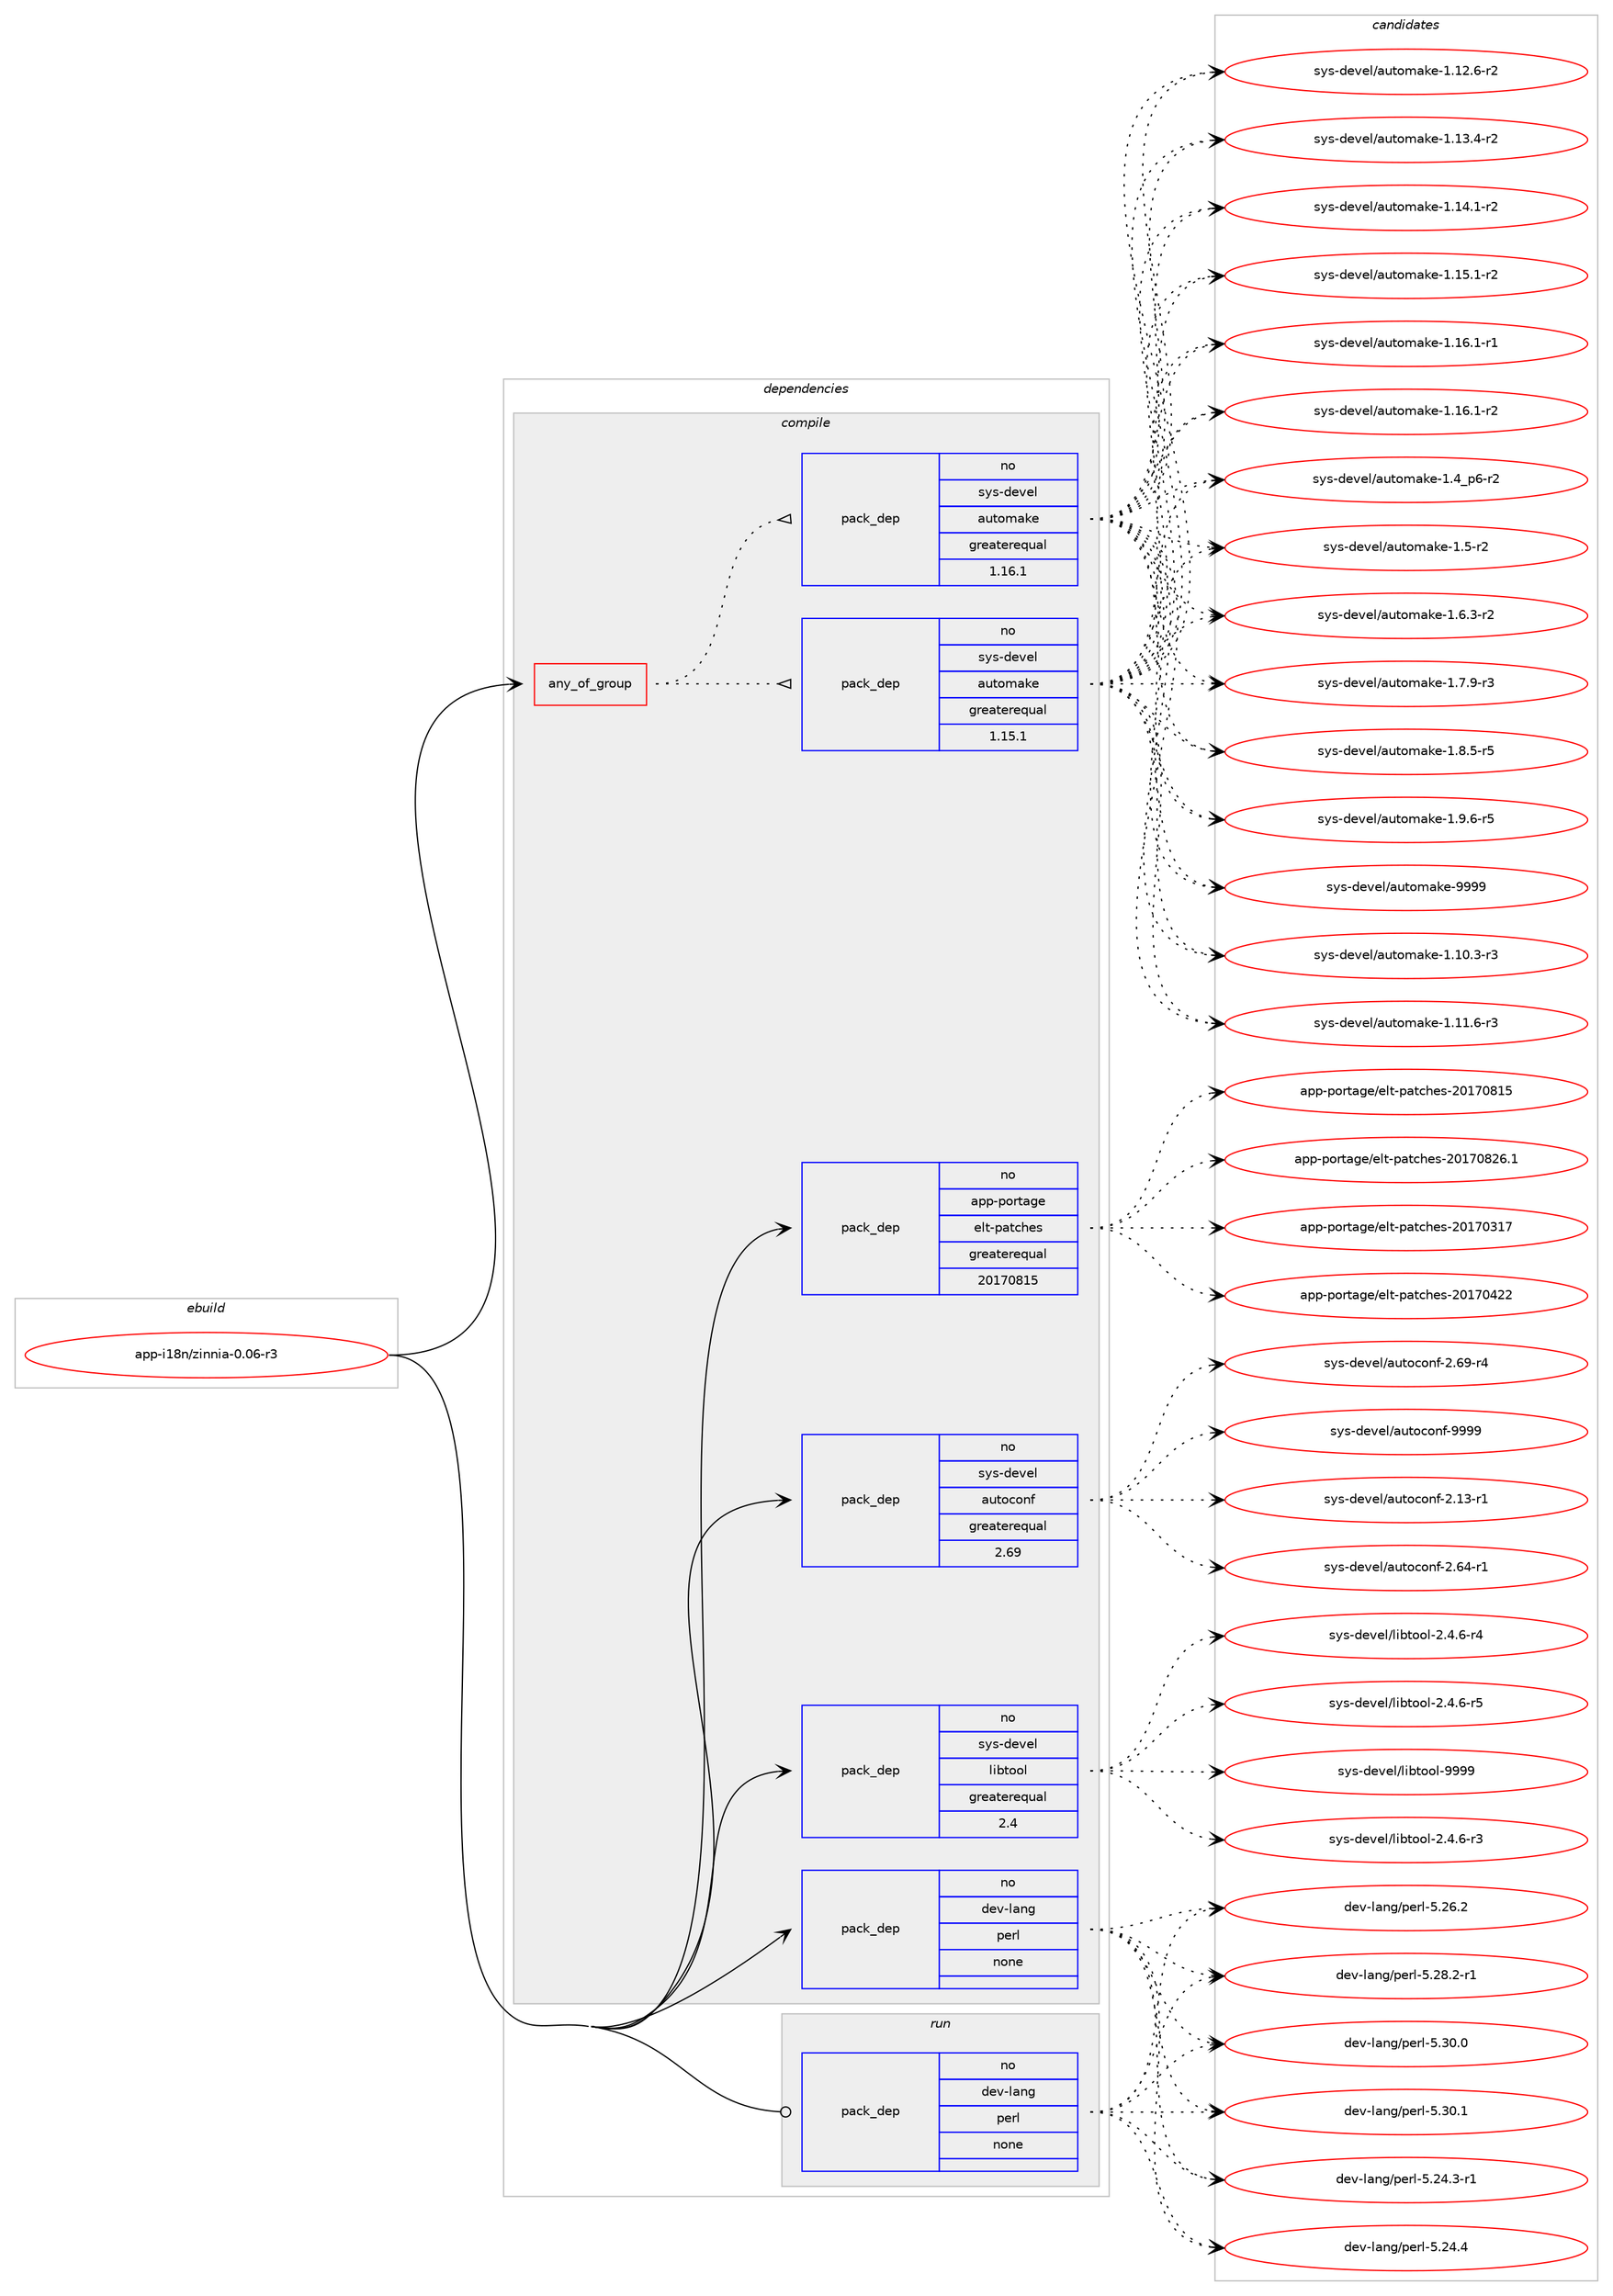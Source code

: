 digraph prolog {

# *************
# Graph options
# *************

newrank=true;
concentrate=true;
compound=true;
graph [rankdir=LR,fontname=Helvetica,fontsize=10,ranksep=1.5];#, ranksep=2.5, nodesep=0.2];
edge  [arrowhead=vee];
node  [fontname=Helvetica,fontsize=10];

# **********
# The ebuild
# **********

subgraph cluster_leftcol {
color=gray;
rank=same;
label=<<i>ebuild</i>>;
id [label="app-i18n/zinnia-0.06-r3", color=red, width=4, href="../app-i18n/zinnia-0.06-r3.svg"];
}

# ****************
# The dependencies
# ****************

subgraph cluster_midcol {
color=gray;
label=<<i>dependencies</i>>;
subgraph cluster_compile {
fillcolor="#eeeeee";
style=filled;
label=<<i>compile</i>>;
subgraph any8652 {
dependency496159 [label=<<TABLE BORDER="0" CELLBORDER="1" CELLSPACING="0" CELLPADDING="4"><TR><TD CELLPADDING="10">any_of_group</TD></TR></TABLE>>, shape=none, color=red];subgraph pack368627 {
dependency496160 [label=<<TABLE BORDER="0" CELLBORDER="1" CELLSPACING="0" CELLPADDING="4" WIDTH="220"><TR><TD ROWSPAN="6" CELLPADDING="30">pack_dep</TD></TR><TR><TD WIDTH="110">no</TD></TR><TR><TD>sys-devel</TD></TR><TR><TD>automake</TD></TR><TR><TD>greaterequal</TD></TR><TR><TD>1.16.1</TD></TR></TABLE>>, shape=none, color=blue];
}
dependency496159:e -> dependency496160:w [weight=20,style="dotted",arrowhead="oinv"];
subgraph pack368628 {
dependency496161 [label=<<TABLE BORDER="0" CELLBORDER="1" CELLSPACING="0" CELLPADDING="4" WIDTH="220"><TR><TD ROWSPAN="6" CELLPADDING="30">pack_dep</TD></TR><TR><TD WIDTH="110">no</TD></TR><TR><TD>sys-devel</TD></TR><TR><TD>automake</TD></TR><TR><TD>greaterequal</TD></TR><TR><TD>1.15.1</TD></TR></TABLE>>, shape=none, color=blue];
}
dependency496159:e -> dependency496161:w [weight=20,style="dotted",arrowhead="oinv"];
}
id:e -> dependency496159:w [weight=20,style="solid",arrowhead="vee"];
subgraph pack368629 {
dependency496162 [label=<<TABLE BORDER="0" CELLBORDER="1" CELLSPACING="0" CELLPADDING="4" WIDTH="220"><TR><TD ROWSPAN="6" CELLPADDING="30">pack_dep</TD></TR><TR><TD WIDTH="110">no</TD></TR><TR><TD>app-portage</TD></TR><TR><TD>elt-patches</TD></TR><TR><TD>greaterequal</TD></TR><TR><TD>20170815</TD></TR></TABLE>>, shape=none, color=blue];
}
id:e -> dependency496162:w [weight=20,style="solid",arrowhead="vee"];
subgraph pack368630 {
dependency496163 [label=<<TABLE BORDER="0" CELLBORDER="1" CELLSPACING="0" CELLPADDING="4" WIDTH="220"><TR><TD ROWSPAN="6" CELLPADDING="30">pack_dep</TD></TR><TR><TD WIDTH="110">no</TD></TR><TR><TD>dev-lang</TD></TR><TR><TD>perl</TD></TR><TR><TD>none</TD></TR><TR><TD></TD></TR></TABLE>>, shape=none, color=blue];
}
id:e -> dependency496163:w [weight=20,style="solid",arrowhead="vee"];
subgraph pack368631 {
dependency496164 [label=<<TABLE BORDER="0" CELLBORDER="1" CELLSPACING="0" CELLPADDING="4" WIDTH="220"><TR><TD ROWSPAN="6" CELLPADDING="30">pack_dep</TD></TR><TR><TD WIDTH="110">no</TD></TR><TR><TD>sys-devel</TD></TR><TR><TD>autoconf</TD></TR><TR><TD>greaterequal</TD></TR><TR><TD>2.69</TD></TR></TABLE>>, shape=none, color=blue];
}
id:e -> dependency496164:w [weight=20,style="solid",arrowhead="vee"];
subgraph pack368632 {
dependency496165 [label=<<TABLE BORDER="0" CELLBORDER="1" CELLSPACING="0" CELLPADDING="4" WIDTH="220"><TR><TD ROWSPAN="6" CELLPADDING="30">pack_dep</TD></TR><TR><TD WIDTH="110">no</TD></TR><TR><TD>sys-devel</TD></TR><TR><TD>libtool</TD></TR><TR><TD>greaterequal</TD></TR><TR><TD>2.4</TD></TR></TABLE>>, shape=none, color=blue];
}
id:e -> dependency496165:w [weight=20,style="solid",arrowhead="vee"];
}
subgraph cluster_compileandrun {
fillcolor="#eeeeee";
style=filled;
label=<<i>compile and run</i>>;
}
subgraph cluster_run {
fillcolor="#eeeeee";
style=filled;
label=<<i>run</i>>;
subgraph pack368633 {
dependency496166 [label=<<TABLE BORDER="0" CELLBORDER="1" CELLSPACING="0" CELLPADDING="4" WIDTH="220"><TR><TD ROWSPAN="6" CELLPADDING="30">pack_dep</TD></TR><TR><TD WIDTH="110">no</TD></TR><TR><TD>dev-lang</TD></TR><TR><TD>perl</TD></TR><TR><TD>none</TD></TR><TR><TD></TD></TR></TABLE>>, shape=none, color=blue];
}
id:e -> dependency496166:w [weight=20,style="solid",arrowhead="odot"];
}
}

# **************
# The candidates
# **************

subgraph cluster_choices {
rank=same;
color=gray;
label=<<i>candidates</i>>;

subgraph choice368627 {
color=black;
nodesep=1;
choice11512111545100101118101108479711711611110997107101454946494846514511451 [label="sys-devel/automake-1.10.3-r3", color=red, width=4,href="../sys-devel/automake-1.10.3-r3.svg"];
choice11512111545100101118101108479711711611110997107101454946494946544511451 [label="sys-devel/automake-1.11.6-r3", color=red, width=4,href="../sys-devel/automake-1.11.6-r3.svg"];
choice11512111545100101118101108479711711611110997107101454946495046544511450 [label="sys-devel/automake-1.12.6-r2", color=red, width=4,href="../sys-devel/automake-1.12.6-r2.svg"];
choice11512111545100101118101108479711711611110997107101454946495146524511450 [label="sys-devel/automake-1.13.4-r2", color=red, width=4,href="../sys-devel/automake-1.13.4-r2.svg"];
choice11512111545100101118101108479711711611110997107101454946495246494511450 [label="sys-devel/automake-1.14.1-r2", color=red, width=4,href="../sys-devel/automake-1.14.1-r2.svg"];
choice11512111545100101118101108479711711611110997107101454946495346494511450 [label="sys-devel/automake-1.15.1-r2", color=red, width=4,href="../sys-devel/automake-1.15.1-r2.svg"];
choice11512111545100101118101108479711711611110997107101454946495446494511449 [label="sys-devel/automake-1.16.1-r1", color=red, width=4,href="../sys-devel/automake-1.16.1-r1.svg"];
choice11512111545100101118101108479711711611110997107101454946495446494511450 [label="sys-devel/automake-1.16.1-r2", color=red, width=4,href="../sys-devel/automake-1.16.1-r2.svg"];
choice115121115451001011181011084797117116111109971071014549465295112544511450 [label="sys-devel/automake-1.4_p6-r2", color=red, width=4,href="../sys-devel/automake-1.4_p6-r2.svg"];
choice11512111545100101118101108479711711611110997107101454946534511450 [label="sys-devel/automake-1.5-r2", color=red, width=4,href="../sys-devel/automake-1.5-r2.svg"];
choice115121115451001011181011084797117116111109971071014549465446514511450 [label="sys-devel/automake-1.6.3-r2", color=red, width=4,href="../sys-devel/automake-1.6.3-r2.svg"];
choice115121115451001011181011084797117116111109971071014549465546574511451 [label="sys-devel/automake-1.7.9-r3", color=red, width=4,href="../sys-devel/automake-1.7.9-r3.svg"];
choice115121115451001011181011084797117116111109971071014549465646534511453 [label="sys-devel/automake-1.8.5-r5", color=red, width=4,href="../sys-devel/automake-1.8.5-r5.svg"];
choice115121115451001011181011084797117116111109971071014549465746544511453 [label="sys-devel/automake-1.9.6-r5", color=red, width=4,href="../sys-devel/automake-1.9.6-r5.svg"];
choice115121115451001011181011084797117116111109971071014557575757 [label="sys-devel/automake-9999", color=red, width=4,href="../sys-devel/automake-9999.svg"];
dependency496160:e -> choice11512111545100101118101108479711711611110997107101454946494846514511451:w [style=dotted,weight="100"];
dependency496160:e -> choice11512111545100101118101108479711711611110997107101454946494946544511451:w [style=dotted,weight="100"];
dependency496160:e -> choice11512111545100101118101108479711711611110997107101454946495046544511450:w [style=dotted,weight="100"];
dependency496160:e -> choice11512111545100101118101108479711711611110997107101454946495146524511450:w [style=dotted,weight="100"];
dependency496160:e -> choice11512111545100101118101108479711711611110997107101454946495246494511450:w [style=dotted,weight="100"];
dependency496160:e -> choice11512111545100101118101108479711711611110997107101454946495346494511450:w [style=dotted,weight="100"];
dependency496160:e -> choice11512111545100101118101108479711711611110997107101454946495446494511449:w [style=dotted,weight="100"];
dependency496160:e -> choice11512111545100101118101108479711711611110997107101454946495446494511450:w [style=dotted,weight="100"];
dependency496160:e -> choice115121115451001011181011084797117116111109971071014549465295112544511450:w [style=dotted,weight="100"];
dependency496160:e -> choice11512111545100101118101108479711711611110997107101454946534511450:w [style=dotted,weight="100"];
dependency496160:e -> choice115121115451001011181011084797117116111109971071014549465446514511450:w [style=dotted,weight="100"];
dependency496160:e -> choice115121115451001011181011084797117116111109971071014549465546574511451:w [style=dotted,weight="100"];
dependency496160:e -> choice115121115451001011181011084797117116111109971071014549465646534511453:w [style=dotted,weight="100"];
dependency496160:e -> choice115121115451001011181011084797117116111109971071014549465746544511453:w [style=dotted,weight="100"];
dependency496160:e -> choice115121115451001011181011084797117116111109971071014557575757:w [style=dotted,weight="100"];
}
subgraph choice368628 {
color=black;
nodesep=1;
choice11512111545100101118101108479711711611110997107101454946494846514511451 [label="sys-devel/automake-1.10.3-r3", color=red, width=4,href="../sys-devel/automake-1.10.3-r3.svg"];
choice11512111545100101118101108479711711611110997107101454946494946544511451 [label="sys-devel/automake-1.11.6-r3", color=red, width=4,href="../sys-devel/automake-1.11.6-r3.svg"];
choice11512111545100101118101108479711711611110997107101454946495046544511450 [label="sys-devel/automake-1.12.6-r2", color=red, width=4,href="../sys-devel/automake-1.12.6-r2.svg"];
choice11512111545100101118101108479711711611110997107101454946495146524511450 [label="sys-devel/automake-1.13.4-r2", color=red, width=4,href="../sys-devel/automake-1.13.4-r2.svg"];
choice11512111545100101118101108479711711611110997107101454946495246494511450 [label="sys-devel/automake-1.14.1-r2", color=red, width=4,href="../sys-devel/automake-1.14.1-r2.svg"];
choice11512111545100101118101108479711711611110997107101454946495346494511450 [label="sys-devel/automake-1.15.1-r2", color=red, width=4,href="../sys-devel/automake-1.15.1-r2.svg"];
choice11512111545100101118101108479711711611110997107101454946495446494511449 [label="sys-devel/automake-1.16.1-r1", color=red, width=4,href="../sys-devel/automake-1.16.1-r1.svg"];
choice11512111545100101118101108479711711611110997107101454946495446494511450 [label="sys-devel/automake-1.16.1-r2", color=red, width=4,href="../sys-devel/automake-1.16.1-r2.svg"];
choice115121115451001011181011084797117116111109971071014549465295112544511450 [label="sys-devel/automake-1.4_p6-r2", color=red, width=4,href="../sys-devel/automake-1.4_p6-r2.svg"];
choice11512111545100101118101108479711711611110997107101454946534511450 [label="sys-devel/automake-1.5-r2", color=red, width=4,href="../sys-devel/automake-1.5-r2.svg"];
choice115121115451001011181011084797117116111109971071014549465446514511450 [label="sys-devel/automake-1.6.3-r2", color=red, width=4,href="../sys-devel/automake-1.6.3-r2.svg"];
choice115121115451001011181011084797117116111109971071014549465546574511451 [label="sys-devel/automake-1.7.9-r3", color=red, width=4,href="../sys-devel/automake-1.7.9-r3.svg"];
choice115121115451001011181011084797117116111109971071014549465646534511453 [label="sys-devel/automake-1.8.5-r5", color=red, width=4,href="../sys-devel/automake-1.8.5-r5.svg"];
choice115121115451001011181011084797117116111109971071014549465746544511453 [label="sys-devel/automake-1.9.6-r5", color=red, width=4,href="../sys-devel/automake-1.9.6-r5.svg"];
choice115121115451001011181011084797117116111109971071014557575757 [label="sys-devel/automake-9999", color=red, width=4,href="../sys-devel/automake-9999.svg"];
dependency496161:e -> choice11512111545100101118101108479711711611110997107101454946494846514511451:w [style=dotted,weight="100"];
dependency496161:e -> choice11512111545100101118101108479711711611110997107101454946494946544511451:w [style=dotted,weight="100"];
dependency496161:e -> choice11512111545100101118101108479711711611110997107101454946495046544511450:w [style=dotted,weight="100"];
dependency496161:e -> choice11512111545100101118101108479711711611110997107101454946495146524511450:w [style=dotted,weight="100"];
dependency496161:e -> choice11512111545100101118101108479711711611110997107101454946495246494511450:w [style=dotted,weight="100"];
dependency496161:e -> choice11512111545100101118101108479711711611110997107101454946495346494511450:w [style=dotted,weight="100"];
dependency496161:e -> choice11512111545100101118101108479711711611110997107101454946495446494511449:w [style=dotted,weight="100"];
dependency496161:e -> choice11512111545100101118101108479711711611110997107101454946495446494511450:w [style=dotted,weight="100"];
dependency496161:e -> choice115121115451001011181011084797117116111109971071014549465295112544511450:w [style=dotted,weight="100"];
dependency496161:e -> choice11512111545100101118101108479711711611110997107101454946534511450:w [style=dotted,weight="100"];
dependency496161:e -> choice115121115451001011181011084797117116111109971071014549465446514511450:w [style=dotted,weight="100"];
dependency496161:e -> choice115121115451001011181011084797117116111109971071014549465546574511451:w [style=dotted,weight="100"];
dependency496161:e -> choice115121115451001011181011084797117116111109971071014549465646534511453:w [style=dotted,weight="100"];
dependency496161:e -> choice115121115451001011181011084797117116111109971071014549465746544511453:w [style=dotted,weight="100"];
dependency496161:e -> choice115121115451001011181011084797117116111109971071014557575757:w [style=dotted,weight="100"];
}
subgraph choice368629 {
color=black;
nodesep=1;
choice97112112451121111141169710310147101108116451129711699104101115455048495548514955 [label="app-portage/elt-patches-20170317", color=red, width=4,href="../app-portage/elt-patches-20170317.svg"];
choice97112112451121111141169710310147101108116451129711699104101115455048495548525050 [label="app-portage/elt-patches-20170422", color=red, width=4,href="../app-portage/elt-patches-20170422.svg"];
choice97112112451121111141169710310147101108116451129711699104101115455048495548564953 [label="app-portage/elt-patches-20170815", color=red, width=4,href="../app-portage/elt-patches-20170815.svg"];
choice971121124511211111411697103101471011081164511297116991041011154550484955485650544649 [label="app-portage/elt-patches-20170826.1", color=red, width=4,href="../app-portage/elt-patches-20170826.1.svg"];
dependency496162:e -> choice97112112451121111141169710310147101108116451129711699104101115455048495548514955:w [style=dotted,weight="100"];
dependency496162:e -> choice97112112451121111141169710310147101108116451129711699104101115455048495548525050:w [style=dotted,weight="100"];
dependency496162:e -> choice97112112451121111141169710310147101108116451129711699104101115455048495548564953:w [style=dotted,weight="100"];
dependency496162:e -> choice971121124511211111411697103101471011081164511297116991041011154550484955485650544649:w [style=dotted,weight="100"];
}
subgraph choice368630 {
color=black;
nodesep=1;
choice100101118451089711010347112101114108455346505246514511449 [label="dev-lang/perl-5.24.3-r1", color=red, width=4,href="../dev-lang/perl-5.24.3-r1.svg"];
choice10010111845108971101034711210111410845534650524652 [label="dev-lang/perl-5.24.4", color=red, width=4,href="../dev-lang/perl-5.24.4.svg"];
choice10010111845108971101034711210111410845534650544650 [label="dev-lang/perl-5.26.2", color=red, width=4,href="../dev-lang/perl-5.26.2.svg"];
choice100101118451089711010347112101114108455346505646504511449 [label="dev-lang/perl-5.28.2-r1", color=red, width=4,href="../dev-lang/perl-5.28.2-r1.svg"];
choice10010111845108971101034711210111410845534651484648 [label="dev-lang/perl-5.30.0", color=red, width=4,href="../dev-lang/perl-5.30.0.svg"];
choice10010111845108971101034711210111410845534651484649 [label="dev-lang/perl-5.30.1", color=red, width=4,href="../dev-lang/perl-5.30.1.svg"];
dependency496163:e -> choice100101118451089711010347112101114108455346505246514511449:w [style=dotted,weight="100"];
dependency496163:e -> choice10010111845108971101034711210111410845534650524652:w [style=dotted,weight="100"];
dependency496163:e -> choice10010111845108971101034711210111410845534650544650:w [style=dotted,weight="100"];
dependency496163:e -> choice100101118451089711010347112101114108455346505646504511449:w [style=dotted,weight="100"];
dependency496163:e -> choice10010111845108971101034711210111410845534651484648:w [style=dotted,weight="100"];
dependency496163:e -> choice10010111845108971101034711210111410845534651484649:w [style=dotted,weight="100"];
}
subgraph choice368631 {
color=black;
nodesep=1;
choice1151211154510010111810110847971171161119911111010245504649514511449 [label="sys-devel/autoconf-2.13-r1", color=red, width=4,href="../sys-devel/autoconf-2.13-r1.svg"];
choice1151211154510010111810110847971171161119911111010245504654524511449 [label="sys-devel/autoconf-2.64-r1", color=red, width=4,href="../sys-devel/autoconf-2.64-r1.svg"];
choice1151211154510010111810110847971171161119911111010245504654574511452 [label="sys-devel/autoconf-2.69-r4", color=red, width=4,href="../sys-devel/autoconf-2.69-r4.svg"];
choice115121115451001011181011084797117116111991111101024557575757 [label="sys-devel/autoconf-9999", color=red, width=4,href="../sys-devel/autoconf-9999.svg"];
dependency496164:e -> choice1151211154510010111810110847971171161119911111010245504649514511449:w [style=dotted,weight="100"];
dependency496164:e -> choice1151211154510010111810110847971171161119911111010245504654524511449:w [style=dotted,weight="100"];
dependency496164:e -> choice1151211154510010111810110847971171161119911111010245504654574511452:w [style=dotted,weight="100"];
dependency496164:e -> choice115121115451001011181011084797117116111991111101024557575757:w [style=dotted,weight="100"];
}
subgraph choice368632 {
color=black;
nodesep=1;
choice1151211154510010111810110847108105981161111111084550465246544511451 [label="sys-devel/libtool-2.4.6-r3", color=red, width=4,href="../sys-devel/libtool-2.4.6-r3.svg"];
choice1151211154510010111810110847108105981161111111084550465246544511452 [label="sys-devel/libtool-2.4.6-r4", color=red, width=4,href="../sys-devel/libtool-2.4.6-r4.svg"];
choice1151211154510010111810110847108105981161111111084550465246544511453 [label="sys-devel/libtool-2.4.6-r5", color=red, width=4,href="../sys-devel/libtool-2.4.6-r5.svg"];
choice1151211154510010111810110847108105981161111111084557575757 [label="sys-devel/libtool-9999", color=red, width=4,href="../sys-devel/libtool-9999.svg"];
dependency496165:e -> choice1151211154510010111810110847108105981161111111084550465246544511451:w [style=dotted,weight="100"];
dependency496165:e -> choice1151211154510010111810110847108105981161111111084550465246544511452:w [style=dotted,weight="100"];
dependency496165:e -> choice1151211154510010111810110847108105981161111111084550465246544511453:w [style=dotted,weight="100"];
dependency496165:e -> choice1151211154510010111810110847108105981161111111084557575757:w [style=dotted,weight="100"];
}
subgraph choice368633 {
color=black;
nodesep=1;
choice100101118451089711010347112101114108455346505246514511449 [label="dev-lang/perl-5.24.3-r1", color=red, width=4,href="../dev-lang/perl-5.24.3-r1.svg"];
choice10010111845108971101034711210111410845534650524652 [label="dev-lang/perl-5.24.4", color=red, width=4,href="../dev-lang/perl-5.24.4.svg"];
choice10010111845108971101034711210111410845534650544650 [label="dev-lang/perl-5.26.2", color=red, width=4,href="../dev-lang/perl-5.26.2.svg"];
choice100101118451089711010347112101114108455346505646504511449 [label="dev-lang/perl-5.28.2-r1", color=red, width=4,href="../dev-lang/perl-5.28.2-r1.svg"];
choice10010111845108971101034711210111410845534651484648 [label="dev-lang/perl-5.30.0", color=red, width=4,href="../dev-lang/perl-5.30.0.svg"];
choice10010111845108971101034711210111410845534651484649 [label="dev-lang/perl-5.30.1", color=red, width=4,href="../dev-lang/perl-5.30.1.svg"];
dependency496166:e -> choice100101118451089711010347112101114108455346505246514511449:w [style=dotted,weight="100"];
dependency496166:e -> choice10010111845108971101034711210111410845534650524652:w [style=dotted,weight="100"];
dependency496166:e -> choice10010111845108971101034711210111410845534650544650:w [style=dotted,weight="100"];
dependency496166:e -> choice100101118451089711010347112101114108455346505646504511449:w [style=dotted,weight="100"];
dependency496166:e -> choice10010111845108971101034711210111410845534651484648:w [style=dotted,weight="100"];
dependency496166:e -> choice10010111845108971101034711210111410845534651484649:w [style=dotted,weight="100"];
}
}

}
